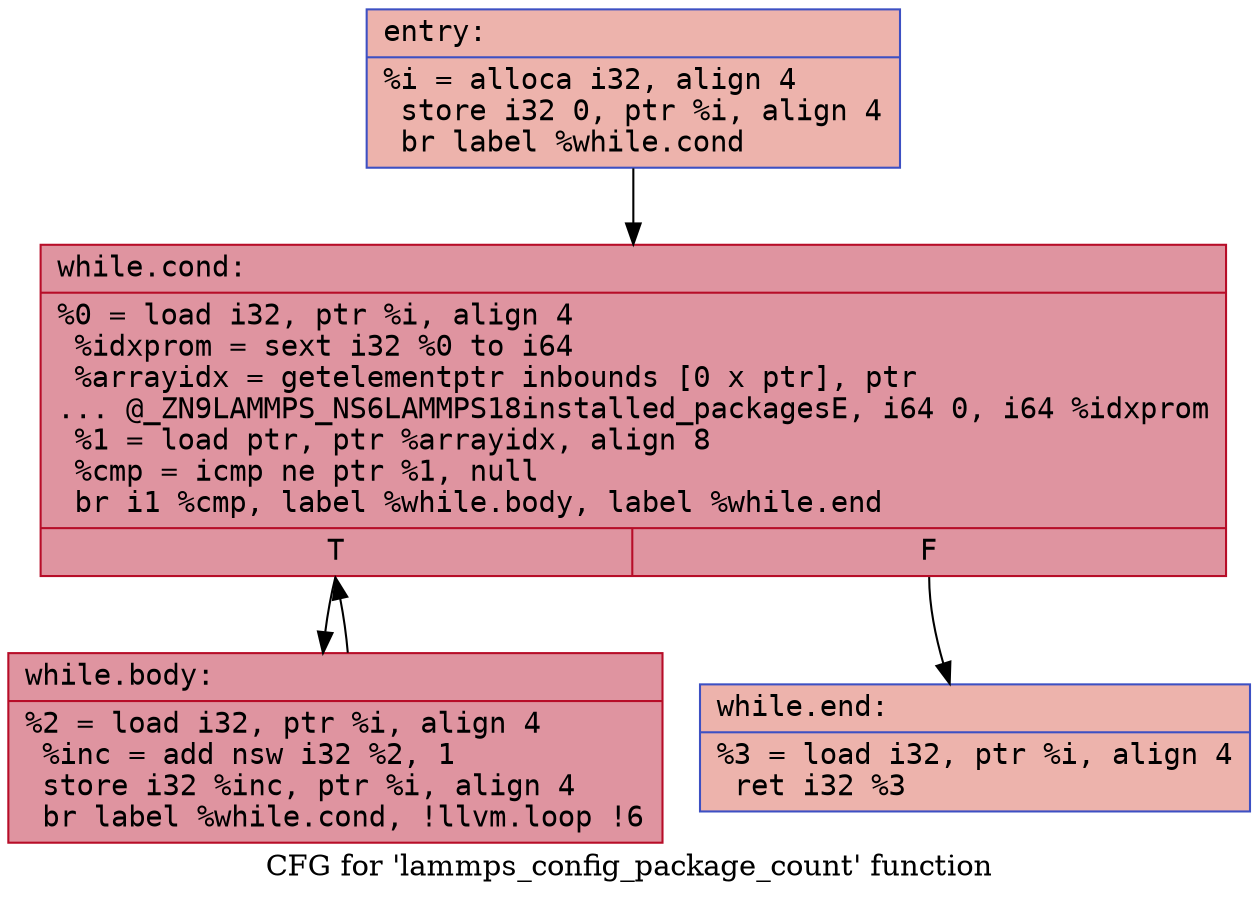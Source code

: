 digraph "CFG for 'lammps_config_package_count' function" {
	label="CFG for 'lammps_config_package_count' function";

	Node0x55bdf81003f0 [shape=record,color="#3d50c3ff", style=filled, fillcolor="#d6524470" fontname="Courier",label="{entry:\l|  %i = alloca i32, align 4\l  store i32 0, ptr %i, align 4\l  br label %while.cond\l}"];
	Node0x55bdf81003f0 -> Node0x55bdf81005e0[tooltip="entry -> while.cond\nProbability 100.00%" ];
	Node0x55bdf81005e0 [shape=record,color="#b70d28ff", style=filled, fillcolor="#b70d2870" fontname="Courier",label="{while.cond:\l|  %0 = load i32, ptr %i, align 4\l  %idxprom = sext i32 %0 to i64\l  %arrayidx = getelementptr inbounds [0 x ptr], ptr\l... @_ZN9LAMMPS_NS6LAMMPS18installed_packagesE, i64 0, i64 %idxprom\l  %1 = load ptr, ptr %arrayidx, align 8\l  %cmp = icmp ne ptr %1, null\l  br i1 %cmp, label %while.body, label %while.end\l|{<s0>T|<s1>F}}"];
	Node0x55bdf81005e0:s0 -> Node0x55bdf8100a50[tooltip="while.cond -> while.body\nProbability 96.88%" ];
	Node0x55bdf81005e0:s1 -> Node0x55bdf8100ad0[tooltip="while.cond -> while.end\nProbability 3.12%" ];
	Node0x55bdf8100a50 [shape=record,color="#b70d28ff", style=filled, fillcolor="#b70d2870" fontname="Courier",label="{while.body:\l|  %2 = load i32, ptr %i, align 4\l  %inc = add nsw i32 %2, 1\l  store i32 %inc, ptr %i, align 4\l  br label %while.cond, !llvm.loop !6\l}"];
	Node0x55bdf8100a50 -> Node0x55bdf81005e0[tooltip="while.body -> while.cond\nProbability 100.00%" ];
	Node0x55bdf8100ad0 [shape=record,color="#3d50c3ff", style=filled, fillcolor="#d6524470" fontname="Courier",label="{while.end:\l|  %3 = load i32, ptr %i, align 4\l  ret i32 %3\l}"];
}
